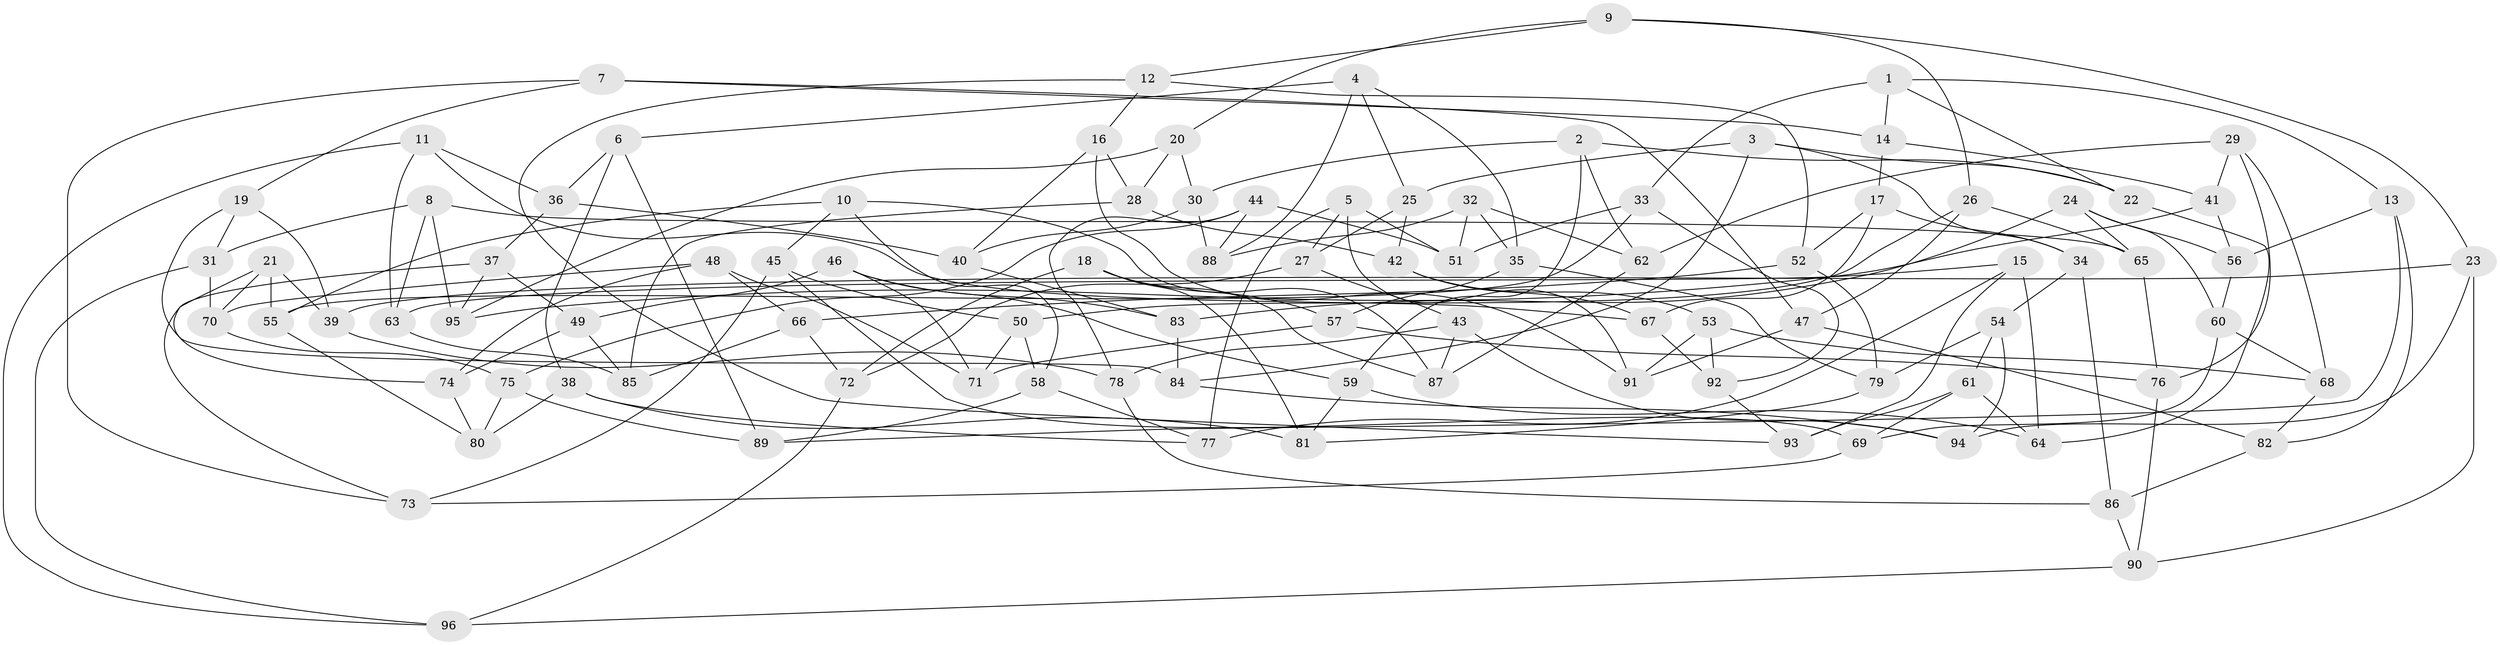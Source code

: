 // coarse degree distribution, {6: 0.55, 4: 0.38333333333333336, 5: 0.05, 3: 0.016666666666666666}
// Generated by graph-tools (version 1.1) at 2025/42/03/06/25 10:42:22]
// undirected, 96 vertices, 192 edges
graph export_dot {
graph [start="1"]
  node [color=gray90,style=filled];
  1;
  2;
  3;
  4;
  5;
  6;
  7;
  8;
  9;
  10;
  11;
  12;
  13;
  14;
  15;
  16;
  17;
  18;
  19;
  20;
  21;
  22;
  23;
  24;
  25;
  26;
  27;
  28;
  29;
  30;
  31;
  32;
  33;
  34;
  35;
  36;
  37;
  38;
  39;
  40;
  41;
  42;
  43;
  44;
  45;
  46;
  47;
  48;
  49;
  50;
  51;
  52;
  53;
  54;
  55;
  56;
  57;
  58;
  59;
  60;
  61;
  62;
  63;
  64;
  65;
  66;
  67;
  68;
  69;
  70;
  71;
  72;
  73;
  74;
  75;
  76;
  77;
  78;
  79;
  80;
  81;
  82;
  83;
  84;
  85;
  86;
  87;
  88;
  89;
  90;
  91;
  92;
  93;
  94;
  95;
  96;
  1 -- 22;
  1 -- 14;
  1 -- 13;
  1 -- 33;
  2 -- 30;
  2 -- 62;
  2 -- 22;
  2 -- 59;
  3 -- 84;
  3 -- 25;
  3 -- 34;
  3 -- 22;
  4 -- 35;
  4 -- 6;
  4 -- 88;
  4 -- 25;
  5 -- 51;
  5 -- 91;
  5 -- 27;
  5 -- 77;
  6 -- 38;
  6 -- 89;
  6 -- 36;
  7 -- 73;
  7 -- 47;
  7 -- 19;
  7 -- 14;
  8 -- 65;
  8 -- 31;
  8 -- 63;
  8 -- 95;
  9 -- 26;
  9 -- 23;
  9 -- 20;
  9 -- 12;
  10 -- 87;
  10 -- 45;
  10 -- 58;
  10 -- 55;
  11 -- 67;
  11 -- 36;
  11 -- 96;
  11 -- 63;
  12 -- 52;
  12 -- 16;
  12 -- 93;
  13 -- 89;
  13 -- 82;
  13 -- 56;
  14 -- 17;
  14 -- 41;
  15 -- 93;
  15 -- 63;
  15 -- 64;
  15 -- 77;
  16 -- 40;
  16 -- 28;
  16 -- 91;
  17 -- 34;
  17 -- 67;
  17 -- 52;
  18 -- 72;
  18 -- 87;
  18 -- 57;
  18 -- 81;
  19 -- 84;
  19 -- 31;
  19 -- 39;
  20 -- 30;
  20 -- 28;
  20 -- 95;
  21 -- 55;
  21 -- 70;
  21 -- 39;
  21 -- 74;
  22 -- 64;
  23 -- 90;
  23 -- 94;
  23 -- 39;
  24 -- 56;
  24 -- 65;
  24 -- 83;
  24 -- 60;
  25 -- 42;
  25 -- 27;
  26 -- 47;
  26 -- 65;
  26 -- 50;
  27 -- 72;
  27 -- 43;
  28 -- 85;
  28 -- 42;
  29 -- 76;
  29 -- 62;
  29 -- 41;
  29 -- 68;
  30 -- 40;
  30 -- 88;
  31 -- 96;
  31 -- 70;
  32 -- 62;
  32 -- 35;
  32 -- 51;
  32 -- 88;
  33 -- 55;
  33 -- 92;
  33 -- 51;
  34 -- 86;
  34 -- 54;
  35 -- 57;
  35 -- 79;
  36 -- 37;
  36 -- 40;
  37 -- 95;
  37 -- 49;
  37 -- 73;
  38 -- 81;
  38 -- 80;
  38 -- 77;
  39 -- 78;
  40 -- 83;
  41 -- 95;
  41 -- 56;
  42 -- 67;
  42 -- 53;
  43 -- 78;
  43 -- 87;
  43 -- 94;
  44 -- 88;
  44 -- 75;
  44 -- 78;
  44 -- 51;
  45 -- 69;
  45 -- 73;
  45 -- 50;
  46 -- 83;
  46 -- 71;
  46 -- 49;
  46 -- 59;
  47 -- 91;
  47 -- 82;
  48 -- 71;
  48 -- 70;
  48 -- 66;
  48 -- 74;
  49 -- 85;
  49 -- 74;
  50 -- 71;
  50 -- 58;
  52 -- 79;
  52 -- 66;
  53 -- 92;
  53 -- 91;
  53 -- 68;
  54 -- 94;
  54 -- 61;
  54 -- 79;
  55 -- 80;
  56 -- 60;
  57 -- 76;
  57 -- 71;
  58 -- 89;
  58 -- 77;
  59 -- 81;
  59 -- 64;
  60 -- 69;
  60 -- 68;
  61 -- 69;
  61 -- 64;
  61 -- 93;
  62 -- 87;
  63 -- 85;
  65 -- 76;
  66 -- 72;
  66 -- 85;
  67 -- 92;
  68 -- 82;
  69 -- 73;
  70 -- 75;
  72 -- 96;
  74 -- 80;
  75 -- 89;
  75 -- 80;
  76 -- 90;
  78 -- 86;
  79 -- 81;
  82 -- 86;
  83 -- 84;
  84 -- 94;
  86 -- 90;
  90 -- 96;
  92 -- 93;
}
